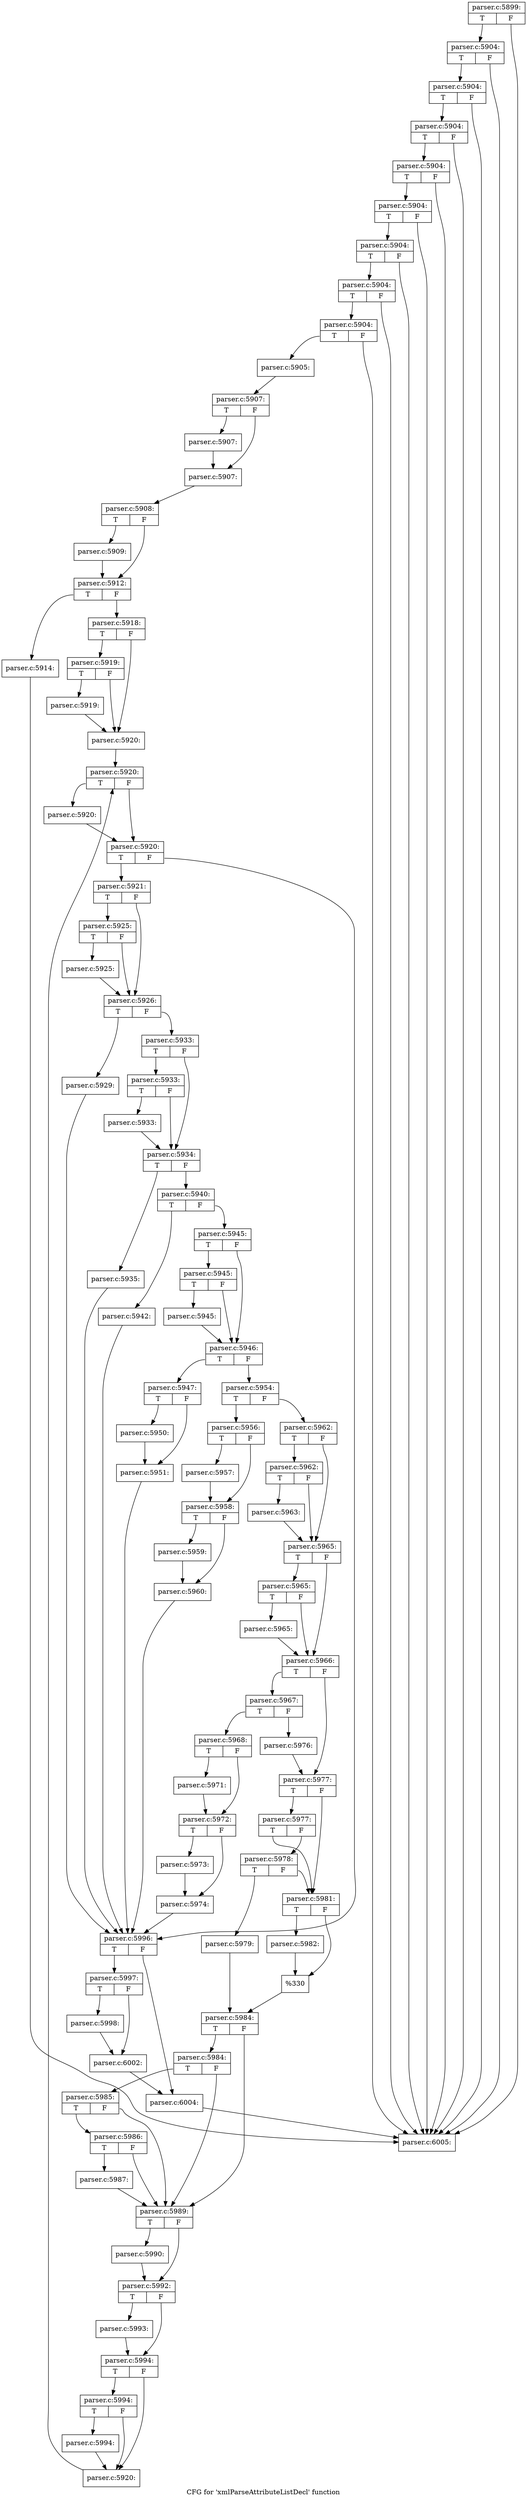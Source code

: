 digraph "CFG for 'xmlParseAttributeListDecl' function" {
	label="CFG for 'xmlParseAttributeListDecl' function";

	Node0x55d73ba82cf0 [shape=record,label="{parser.c:5899:|{<s0>T|<s1>F}}"];
	Node0x55d73ba82cf0:s0 -> Node0x55d73ba8f2f0;
	Node0x55d73ba82cf0:s1 -> Node0x55d73ba8f040;
	Node0x55d73ba8f2f0 [shape=record,label="{parser.c:5904:|{<s0>T|<s1>F}}"];
	Node0x55d73ba8f2f0:s0 -> Node0x55d73ba8f2a0;
	Node0x55d73ba8f2f0:s1 -> Node0x55d73ba8f040;
	Node0x55d73ba8f2a0 [shape=record,label="{parser.c:5904:|{<s0>T|<s1>F}}"];
	Node0x55d73ba8f2a0:s0 -> Node0x55d73ba8f250;
	Node0x55d73ba8f2a0:s1 -> Node0x55d73ba8f040;
	Node0x55d73ba8f250 [shape=record,label="{parser.c:5904:|{<s0>T|<s1>F}}"];
	Node0x55d73ba8f250:s0 -> Node0x55d73ba8f200;
	Node0x55d73ba8f250:s1 -> Node0x55d73ba8f040;
	Node0x55d73ba8f200 [shape=record,label="{parser.c:5904:|{<s0>T|<s1>F}}"];
	Node0x55d73ba8f200:s0 -> Node0x55d73ba8f1b0;
	Node0x55d73ba8f200:s1 -> Node0x55d73ba8f040;
	Node0x55d73ba8f1b0 [shape=record,label="{parser.c:5904:|{<s0>T|<s1>F}}"];
	Node0x55d73ba8f1b0:s0 -> Node0x55d73ba8f160;
	Node0x55d73ba8f1b0:s1 -> Node0x55d73ba8f040;
	Node0x55d73ba8f160 [shape=record,label="{parser.c:5904:|{<s0>T|<s1>F}}"];
	Node0x55d73ba8f160:s0 -> Node0x55d73ba8f110;
	Node0x55d73ba8f160:s1 -> Node0x55d73ba8f040;
	Node0x55d73ba8f110 [shape=record,label="{parser.c:5904:|{<s0>T|<s1>F}}"];
	Node0x55d73ba8f110:s0 -> Node0x55d73ba8f090;
	Node0x55d73ba8f110:s1 -> Node0x55d73ba8f040;
	Node0x55d73ba8f090 [shape=record,label="{parser.c:5904:|{<s0>T|<s1>F}}"];
	Node0x55d73ba8f090:s0 -> Node0x55d73ba8eff0;
	Node0x55d73ba8f090:s1 -> Node0x55d73ba8f040;
	Node0x55d73ba8eff0 [shape=record,label="{parser.c:5905:}"];
	Node0x55d73ba8eff0 -> Node0x55d73ba921f0;
	Node0x55d73ba921f0 [shape=record,label="{parser.c:5907:|{<s0>T|<s1>F}}"];
	Node0x55d73ba921f0:s0 -> Node0x55d73ba92cc0;
	Node0x55d73ba921f0:s1 -> Node0x55d73ba92d10;
	Node0x55d73ba92cc0 [shape=record,label="{parser.c:5907:}"];
	Node0x55d73ba92cc0 -> Node0x55d73ba92d10;
	Node0x55d73ba92d10 [shape=record,label="{parser.c:5907:}"];
	Node0x55d73ba92d10 -> Node0x55d73ba92150;
	Node0x55d73ba92150 [shape=record,label="{parser.c:5908:|{<s0>T|<s1>F}}"];
	Node0x55d73ba92150:s0 -> Node0x55d73ba921a0;
	Node0x55d73ba92150:s1 -> Node0x55d73ba93580;
	Node0x55d73ba921a0 [shape=record,label="{parser.c:5909:}"];
	Node0x55d73ba921a0 -> Node0x55d73ba93580;
	Node0x55d73ba93580 [shape=record,label="{parser.c:5912:|{<s0>T|<s1>F}}"];
	Node0x55d73ba93580:s0 -> Node0x55d73ba93f90;
	Node0x55d73ba93580:s1 -> Node0x55d73ba93fe0;
	Node0x55d73ba93f90 [shape=record,label="{parser.c:5914:}"];
	Node0x55d73ba93f90 -> Node0x55d73ba8f040;
	Node0x55d73ba93fe0 [shape=record,label="{parser.c:5918:|{<s0>T|<s1>F}}"];
	Node0x55d73ba93fe0:s0 -> Node0x55d73ba94950;
	Node0x55d73ba93fe0:s1 -> Node0x55d73ba94900;
	Node0x55d73ba94950 [shape=record,label="{parser.c:5919:|{<s0>T|<s1>F}}"];
	Node0x55d73ba94950:s0 -> Node0x55d73ba948b0;
	Node0x55d73ba94950:s1 -> Node0x55d73ba94900;
	Node0x55d73ba948b0 [shape=record,label="{parser.c:5919:}"];
	Node0x55d73ba948b0 -> Node0x55d73ba94900;
	Node0x55d73ba94900 [shape=record,label="{parser.c:5920:}"];
	Node0x55d73ba94900 -> Node0x55d73ba954d0;
	Node0x55d73ba954d0 [shape=record,label="{parser.c:5920:|{<s0>T|<s1>F}}"];
	Node0x55d73ba954d0:s0 -> Node0x55d73ba957c0;
	Node0x55d73ba954d0:s1 -> Node0x55d73ba95770;
	Node0x55d73ba957c0 [shape=record,label="{parser.c:5920:}"];
	Node0x55d73ba957c0 -> Node0x55d73ba95770;
	Node0x55d73ba95770 [shape=record,label="{parser.c:5920:|{<s0>T|<s1>F}}"];
	Node0x55d73ba95770:s0 -> Node0x55d73ba96010;
	Node0x55d73ba95770:s1 -> Node0x55d73ba956f0;
	Node0x55d73ba96010 [shape=record,label="{parser.c:5921:|{<s0>T|<s1>F}}"];
	Node0x55d73ba96010:s0 -> Node0x55d73ba96a40;
	Node0x55d73ba96010:s1 -> Node0x55d73ba969f0;
	Node0x55d73ba96a40 [shape=record,label="{parser.c:5925:|{<s0>T|<s1>F}}"];
	Node0x55d73ba96a40:s0 -> Node0x55d73ba969a0;
	Node0x55d73ba96a40:s1 -> Node0x55d73ba969f0;
	Node0x55d73ba969a0 [shape=record,label="{parser.c:5925:}"];
	Node0x55d73ba969a0 -> Node0x55d73ba969f0;
	Node0x55d73ba969f0 [shape=record,label="{parser.c:5926:|{<s0>T|<s1>F}}"];
	Node0x55d73ba969f0:s0 -> Node0x55d73ba97910;
	Node0x55d73ba969f0:s1 -> Node0x55d73ba97960;
	Node0x55d73ba97910 [shape=record,label="{parser.c:5929:}"];
	Node0x55d73ba97910 -> Node0x55d73ba956f0;
	Node0x55d73ba97960 [shape=record,label="{parser.c:5933:|{<s0>T|<s1>F}}"];
	Node0x55d73ba97960:s0 -> Node0x55d73ba98490;
	Node0x55d73ba97960:s1 -> Node0x55d73ba98440;
	Node0x55d73ba98490 [shape=record,label="{parser.c:5933:|{<s0>T|<s1>F}}"];
	Node0x55d73ba98490:s0 -> Node0x55d73ba983f0;
	Node0x55d73ba98490:s1 -> Node0x55d73ba98440;
	Node0x55d73ba983f0 [shape=record,label="{parser.c:5933:}"];
	Node0x55d73ba983f0 -> Node0x55d73ba98440;
	Node0x55d73ba98440 [shape=record,label="{parser.c:5934:|{<s0>T|<s1>F}}"];
	Node0x55d73ba98440:s0 -> Node0x55d73ba99080;
	Node0x55d73ba98440:s1 -> Node0x55d73ba990d0;
	Node0x55d73ba99080 [shape=record,label="{parser.c:5935:}"];
	Node0x55d73ba99080 -> Node0x55d73ba956f0;
	Node0x55d73ba990d0 [shape=record,label="{parser.c:5940:|{<s0>T|<s1>F}}"];
	Node0x55d73ba990d0:s0 -> Node0x55d73ba99bf0;
	Node0x55d73ba990d0:s1 -> Node0x55d73ba99c40;
	Node0x55d73ba99bf0 [shape=record,label="{parser.c:5942:}"];
	Node0x55d73ba99bf0 -> Node0x55d73ba956f0;
	Node0x55d73ba99c40 [shape=record,label="{parser.c:5945:|{<s0>T|<s1>F}}"];
	Node0x55d73ba99c40:s0 -> Node0x55d73ba9a130;
	Node0x55d73ba99c40:s1 -> Node0x55d73ba9a0e0;
	Node0x55d73ba9a130 [shape=record,label="{parser.c:5945:|{<s0>T|<s1>F}}"];
	Node0x55d73ba9a130:s0 -> Node0x55d73ba9a090;
	Node0x55d73ba9a130:s1 -> Node0x55d73ba9a0e0;
	Node0x55d73ba9a090 [shape=record,label="{parser.c:5945:}"];
	Node0x55d73ba9a090 -> Node0x55d73ba9a0e0;
	Node0x55d73ba9a0e0 [shape=record,label="{parser.c:5946:|{<s0>T|<s1>F}}"];
	Node0x55d73ba9a0e0:s0 -> Node0x55d73ba9ad20;
	Node0x55d73ba9a0e0:s1 -> Node0x55d73ba9ad70;
	Node0x55d73ba9ad20 [shape=record,label="{parser.c:5947:|{<s0>T|<s1>F}}"];
	Node0x55d73ba9ad20:s0 -> Node0x55d73ba9b4d0;
	Node0x55d73ba9ad20:s1 -> Node0x55d73ba9b520;
	Node0x55d73ba9b4d0 [shape=record,label="{parser.c:5950:}"];
	Node0x55d73ba9b4d0 -> Node0x55d73ba9b520;
	Node0x55d73ba9b520 [shape=record,label="{parser.c:5951:}"];
	Node0x55d73ba9b520 -> Node0x55d73ba956f0;
	Node0x55d73ba9ad70 [shape=record,label="{parser.c:5954:|{<s0>T|<s1>F}}"];
	Node0x55d73ba9ad70:s0 -> Node0x55d73ba9bdb0;
	Node0x55d73ba9ad70:s1 -> Node0x55d73ba9be00;
	Node0x55d73ba9bdb0 [shape=record,label="{parser.c:5956:|{<s0>T|<s1>F}}"];
	Node0x55d73ba9bdb0:s0 -> Node0x55d73ba9c1c0;
	Node0x55d73ba9bdb0:s1 -> Node0x55d73ba9c210;
	Node0x55d73ba9c1c0 [shape=record,label="{parser.c:5957:}"];
	Node0x55d73ba9c1c0 -> Node0x55d73ba9c210;
	Node0x55d73ba9c210 [shape=record,label="{parser.c:5958:|{<s0>T|<s1>F}}"];
	Node0x55d73ba9c210:s0 -> Node0x55d73ba9c6e0;
	Node0x55d73ba9c210:s1 -> Node0x55d73ba9c730;
	Node0x55d73ba9c6e0 [shape=record,label="{parser.c:5959:}"];
	Node0x55d73ba9c6e0 -> Node0x55d73ba9c730;
	Node0x55d73ba9c730 [shape=record,label="{parser.c:5960:}"];
	Node0x55d73ba9c730 -> Node0x55d73ba956f0;
	Node0x55d73ba9be00 [shape=record,label="{parser.c:5962:|{<s0>T|<s1>F}}"];
	Node0x55d73ba9be00:s0 -> Node0x55d73ba9cdc0;
	Node0x55d73ba9be00:s1 -> Node0x55d73ba9cd70;
	Node0x55d73ba9cdc0 [shape=record,label="{parser.c:5962:|{<s0>T|<s1>F}}"];
	Node0x55d73ba9cdc0:s0 -> Node0x55d73ba9cd20;
	Node0x55d73ba9cdc0:s1 -> Node0x55d73ba9cd70;
	Node0x55d73ba9cd20 [shape=record,label="{parser.c:5963:}"];
	Node0x55d73ba9cd20 -> Node0x55d73ba9cd70;
	Node0x55d73ba9cd70 [shape=record,label="{parser.c:5965:|{<s0>T|<s1>F}}"];
	Node0x55d73ba9cd70:s0 -> Node0x55d73ba9dbd0;
	Node0x55d73ba9cd70:s1 -> Node0x55d73ba9db80;
	Node0x55d73ba9dbd0 [shape=record,label="{parser.c:5965:|{<s0>T|<s1>F}}"];
	Node0x55d73ba9dbd0:s0 -> Node0x55d73ba9db30;
	Node0x55d73ba9dbd0:s1 -> Node0x55d73ba9db80;
	Node0x55d73ba9db30 [shape=record,label="{parser.c:5965:}"];
	Node0x55d73ba9db30 -> Node0x55d73ba9db80;
	Node0x55d73ba9db80 [shape=record,label="{parser.c:5966:|{<s0>T|<s1>F}}"];
	Node0x55d73ba9db80:s0 -> Node0x55d73ba9e6f0;
	Node0x55d73ba9db80:s1 -> Node0x55d73ba9e740;
	Node0x55d73ba9e6f0 [shape=record,label="{parser.c:5967:|{<s0>T|<s1>F}}"];
	Node0x55d73ba9e6f0:s0 -> Node0x55d73ba9edc0;
	Node0x55d73ba9e6f0:s1 -> Node0x55d73ba9ee10;
	Node0x55d73ba9edc0 [shape=record,label="{parser.c:5968:|{<s0>T|<s1>F}}"];
	Node0x55d73ba9edc0:s0 -> Node0x55d73ba9f510;
	Node0x55d73ba9edc0:s1 -> Node0x55d73ba9f560;
	Node0x55d73ba9f510 [shape=record,label="{parser.c:5971:}"];
	Node0x55d73ba9f510 -> Node0x55d73ba9f560;
	Node0x55d73ba9f560 [shape=record,label="{parser.c:5972:|{<s0>T|<s1>F}}"];
	Node0x55d73ba9f560:s0 -> Node0x55d73ba9fa90;
	Node0x55d73ba9f560:s1 -> Node0x55d73ba9fae0;
	Node0x55d73ba9fa90 [shape=record,label="{parser.c:5973:}"];
	Node0x55d73ba9fa90 -> Node0x55d73ba9fae0;
	Node0x55d73ba9fae0 [shape=record,label="{parser.c:5974:}"];
	Node0x55d73ba9fae0 -> Node0x55d73ba956f0;
	Node0x55d73ba9ee10 [shape=record,label="{parser.c:5976:}"];
	Node0x55d73ba9ee10 -> Node0x55d73ba9e740;
	Node0x55d73ba9e740 [shape=record,label="{parser.c:5977:|{<s0>T|<s1>F}}"];
	Node0x55d73ba9e740:s0 -> Node0x55d73baa0330;
	Node0x55d73ba9e740:s1 -> Node0x55d73baa0260;
	Node0x55d73baa0330 [shape=record,label="{parser.c:5977:|{<s0>T|<s1>F}}"];
	Node0x55d73baa0330:s0 -> Node0x55d73baa0260;
	Node0x55d73baa0330:s1 -> Node0x55d73baa02b0;
	Node0x55d73baa02b0 [shape=record,label="{parser.c:5978:|{<s0>T|<s1>F}}"];
	Node0x55d73baa02b0:s0 -> Node0x55d73baa01c0;
	Node0x55d73baa02b0:s1 -> Node0x55d73baa0260;
	Node0x55d73baa01c0 [shape=record,label="{parser.c:5979:}"];
	Node0x55d73baa01c0 -> Node0x55d73baa0210;
	Node0x55d73baa0260 [shape=record,label="{parser.c:5981:|{<s0>T|<s1>F}}"];
	Node0x55d73baa0260:s0 -> Node0x55d73baa1750;
	Node0x55d73baa0260:s1 -> Node0x55d73baa17a0;
	Node0x55d73baa1750 [shape=record,label="{parser.c:5982:}"];
	Node0x55d73baa1750 -> Node0x55d73baa17a0;
	Node0x55d73baa17a0 [shape=record,label="{%330}"];
	Node0x55d73baa17a0 -> Node0x55d73baa0210;
	Node0x55d73baa0210 [shape=record,label="{parser.c:5984:|{<s0>T|<s1>F}}"];
	Node0x55d73baa0210:s0 -> Node0x55d73baa1ed0;
	Node0x55d73baa0210:s1 -> Node0x55d73baa1d80;
	Node0x55d73baa1ed0 [shape=record,label="{parser.c:5984:|{<s0>T|<s1>F}}"];
	Node0x55d73baa1ed0:s0 -> Node0x55d73baa1e50;
	Node0x55d73baa1ed0:s1 -> Node0x55d73baa1d80;
	Node0x55d73baa1e50 [shape=record,label="{parser.c:5985:|{<s0>T|<s1>F}}"];
	Node0x55d73baa1e50:s0 -> Node0x55d73baa1dd0;
	Node0x55d73baa1e50:s1 -> Node0x55d73baa1d80;
	Node0x55d73baa1dd0 [shape=record,label="{parser.c:5986:|{<s0>T|<s1>F}}"];
	Node0x55d73baa1dd0:s0 -> Node0x55d73baa1d30;
	Node0x55d73baa1dd0:s1 -> Node0x55d73baa1d80;
	Node0x55d73baa1d30 [shape=record,label="{parser.c:5987:}"];
	Node0x55d73baa1d30 -> Node0x55d73baa1d80;
	Node0x55d73baa1d80 [shape=record,label="{parser.c:5989:|{<s0>T|<s1>F}}"];
	Node0x55d73baa1d80:s0 -> Node0x55d73baa3040;
	Node0x55d73baa1d80:s1 -> Node0x55d73baa3090;
	Node0x55d73baa3040 [shape=record,label="{parser.c:5990:}"];
	Node0x55d73baa3040 -> Node0x55d73baa3090;
	Node0x55d73baa3090 [shape=record,label="{parser.c:5992:|{<s0>T|<s1>F}}"];
	Node0x55d73baa3090:s0 -> Node0x55d73baa3a40;
	Node0x55d73baa3090:s1 -> Node0x55d73baa3a90;
	Node0x55d73baa3a40 [shape=record,label="{parser.c:5993:}"];
	Node0x55d73baa3a40 -> Node0x55d73baa3a90;
	Node0x55d73baa3a90 [shape=record,label="{parser.c:5994:|{<s0>T|<s1>F}}"];
	Node0x55d73baa3a90:s0 -> Node0x55d73baa3fa0;
	Node0x55d73baa3a90:s1 -> Node0x55d73baa3f50;
	Node0x55d73baa3fa0 [shape=record,label="{parser.c:5994:|{<s0>T|<s1>F}}"];
	Node0x55d73baa3fa0:s0 -> Node0x55d73baa3f00;
	Node0x55d73baa3fa0:s1 -> Node0x55d73baa3f50;
	Node0x55d73baa3f00 [shape=record,label="{parser.c:5994:}"];
	Node0x55d73baa3f00 -> Node0x55d73baa3f50;
	Node0x55d73baa3f50 [shape=record,label="{parser.c:5920:}"];
	Node0x55d73baa3f50 -> Node0x55d73ba954d0;
	Node0x55d73ba956f0 [shape=record,label="{parser.c:5996:|{<s0>T|<s1>F}}"];
	Node0x55d73ba956f0:s0 -> Node0x55d73baa4b80;
	Node0x55d73ba956f0:s1 -> Node0x55d73baa4bd0;
	Node0x55d73baa4b80 [shape=record,label="{parser.c:5997:|{<s0>T|<s1>F}}"];
	Node0x55d73baa4b80:s0 -> Node0x55d73baa5250;
	Node0x55d73baa4b80:s1 -> Node0x55d73baa52a0;
	Node0x55d73baa5250 [shape=record,label="{parser.c:5998:}"];
	Node0x55d73baa5250 -> Node0x55d73baa52a0;
	Node0x55d73baa52a0 [shape=record,label="{parser.c:6002:}"];
	Node0x55d73baa52a0 -> Node0x55d73baa4bd0;
	Node0x55d73baa4bd0 [shape=record,label="{parser.c:6004:}"];
	Node0x55d73baa4bd0 -> Node0x55d73ba8f040;
	Node0x55d73ba8f040 [shape=record,label="{parser.c:6005:}"];
}
